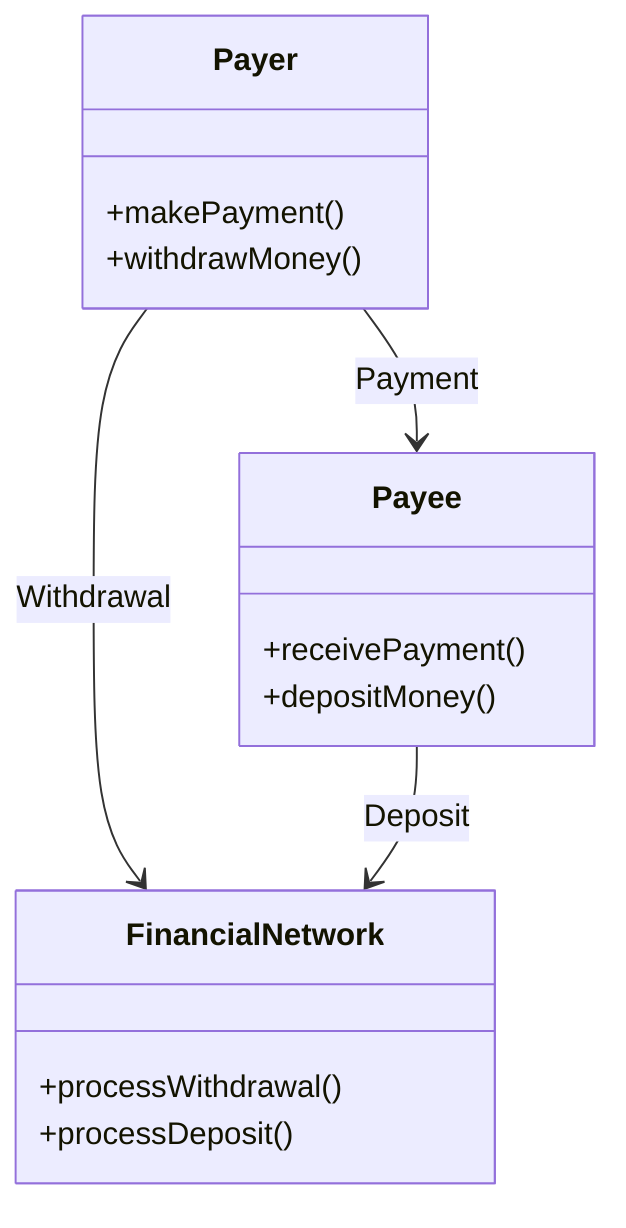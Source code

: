 classDiagram
    class FinancialNetwork {
        +processWithdrawal()
        +processDeposit()
    }
    
    class Payer {
        +makePayment()
        +withdrawMoney()
    }
    
    class Payee {
        +receivePayment()
        +depositMoney()
    }

    Payer --> FinancialNetwork : Withdrawal
    Payee --> FinancialNetwork : Deposit
    Payer --> Payee : Payment